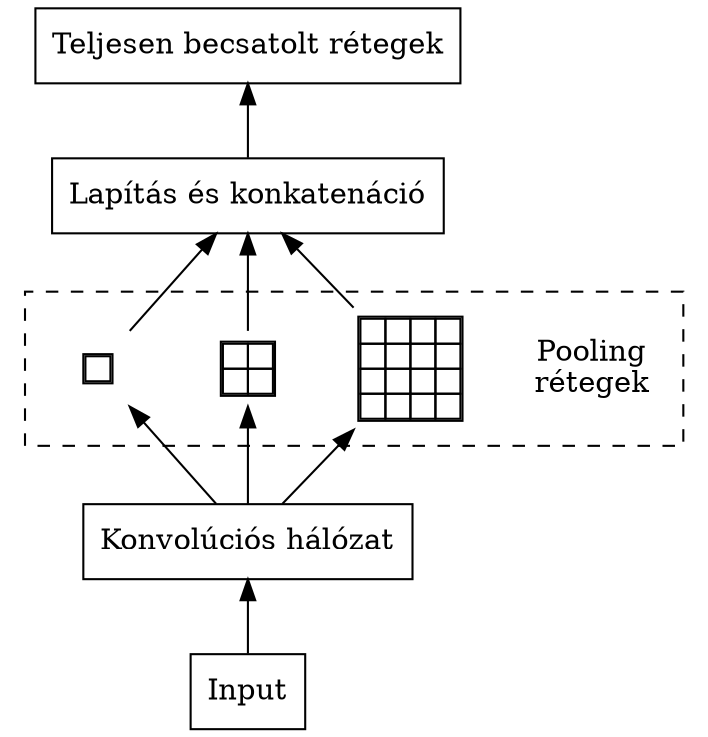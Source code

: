 digraph od_4 {
    graph[dpi=300]
    rankdir="BT"
    input [label="Input", shape="rectangle"]
    conv [label="Konvolúciós hálózat", shape="rectangle"]
    
    subgraph cluster_1 {
        style = "dashed"

        asd [label="Pooling\nrétegek", shape="plaintext"]

        four [label=<<table border="1" cellspacing="0" cellpadding="5">
        <tr><td></td><td></td><td></td><td></td></tr>
        <tr><td></td><td></td><td></td><td></td></tr>
        <tr><td></td><td></td><td></td><td></td></tr>
        <tr><td></td><td></td><td></td><td></td></tr>
        </table>>, shape="plaintext"];

        two [label=<<table border="1" cellspacing="0" cellpadding="5">
        <tr><td></td><td></td></tr>
        <tr><td></td><td></td></tr>
        </table>>, shape="plaintext"];

        one [label=<<table border="1" cellspacing="0" cellpadding="5">
        <tr><td></td></tr>
        </table>>, shape="plaintext"];
    }
    flatten [label="Lapítás és konkatenáció", shape="rectangle"]
    dense [label="Teljesen becsatolt rétegek", shape="rectangle"]

    input -> conv
    conv -> four
    conv -> two
    conv -> one
    four -> flatten
    two -> flatten
    one -> flatten
    flatten -> dense
}